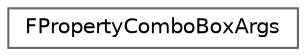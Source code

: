 digraph "Graphical Class Hierarchy"
{
 // INTERACTIVE_SVG=YES
 // LATEX_PDF_SIZE
  bgcolor="transparent";
  edge [fontname=Helvetica,fontsize=10,labelfontname=Helvetica,labelfontsize=10];
  node [fontname=Helvetica,fontsize=10,shape=box,height=0.2,width=0.4];
  rankdir="LR";
  Node0 [id="Node000000",label="FPropertyComboBoxArgs",height=0.2,width=0.4,color="grey40", fillcolor="white", style="filled",URL="$d7/d9d/structFPropertyComboBoxArgs.html",tooltip="Collects advanced arguments for MakePropertyComboBox."];
}
